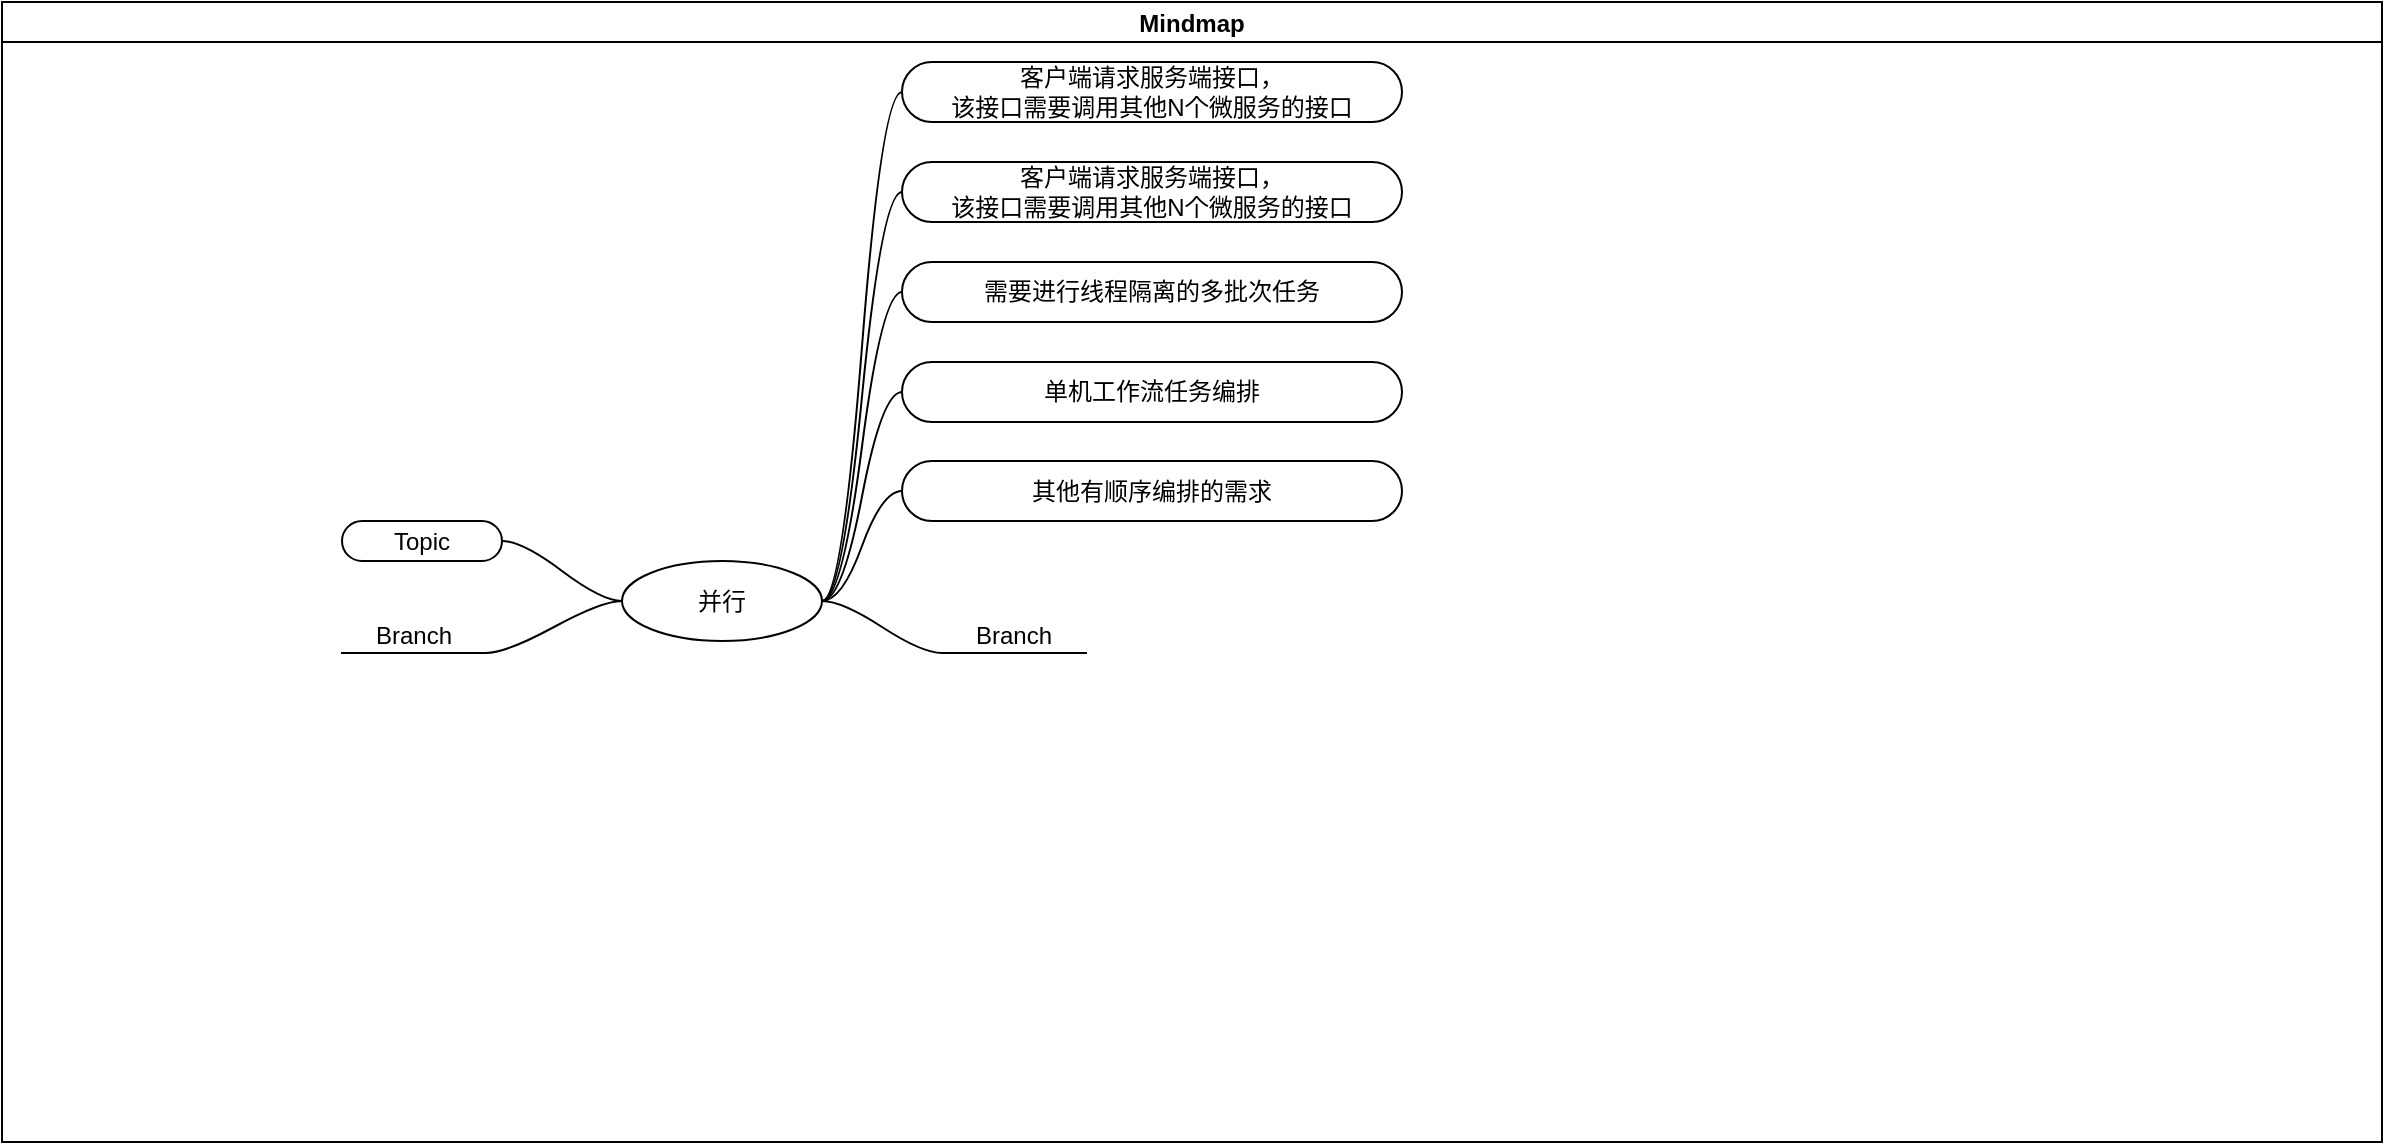 <mxfile version="21.2.9" type="github">
  <diagram name="Page-1" id="1D4Jy_Kzfc-_KQnUi5Pj">
    <mxGraphModel dx="1434" dy="764" grid="1" gridSize="10" guides="1" tooltips="1" connect="1" arrows="1" fold="1" page="1" pageScale="1" pageWidth="827" pageHeight="1169" math="0" shadow="0">
      <root>
        <mxCell id="0" />
        <mxCell id="1" parent="0" />
        <mxCell id="olrDs6UU_9o6FzXW2mun-1" value="Mindmap" style="swimlane;startSize=20;horizontal=1;containerType=tree;" parent="1" vertex="1">
          <mxGeometry x="60" y="170" width="1190" height="570" as="geometry" />
        </mxCell>
        <mxCell id="olrDs6UU_9o6FzXW2mun-2" value="" style="edgeStyle=entityRelationEdgeStyle;startArrow=none;endArrow=none;segment=10;curved=1;sourcePerimeterSpacing=0;targetPerimeterSpacing=0;rounded=0;" parent="olrDs6UU_9o6FzXW2mun-1" source="olrDs6UU_9o6FzXW2mun-6" target="olrDs6UU_9o6FzXW2mun-7" edge="1">
          <mxGeometry relative="1" as="geometry" />
        </mxCell>
        <mxCell id="olrDs6UU_9o6FzXW2mun-3" value="" style="edgeStyle=entityRelationEdgeStyle;startArrow=none;endArrow=none;segment=10;curved=1;sourcePerimeterSpacing=0;targetPerimeterSpacing=0;rounded=0;" parent="olrDs6UU_9o6FzXW2mun-1" source="olrDs6UU_9o6FzXW2mun-6" target="olrDs6UU_9o6FzXW2mun-8" edge="1">
          <mxGeometry relative="1" as="geometry" />
        </mxCell>
        <mxCell id="olrDs6UU_9o6FzXW2mun-4" value="" style="edgeStyle=entityRelationEdgeStyle;startArrow=none;endArrow=none;segment=10;curved=1;sourcePerimeterSpacing=0;targetPerimeterSpacing=0;rounded=0;" parent="olrDs6UU_9o6FzXW2mun-1" source="olrDs6UU_9o6FzXW2mun-6" target="olrDs6UU_9o6FzXW2mun-9" edge="1">
          <mxGeometry relative="1" as="geometry" />
        </mxCell>
        <mxCell id="olrDs6UU_9o6FzXW2mun-5" value="" style="edgeStyle=entityRelationEdgeStyle;startArrow=none;endArrow=none;segment=10;curved=1;sourcePerimeterSpacing=0;targetPerimeterSpacing=0;rounded=0;" parent="olrDs6UU_9o6FzXW2mun-1" source="olrDs6UU_9o6FzXW2mun-6" target="olrDs6UU_9o6FzXW2mun-10" edge="1">
          <mxGeometry relative="1" as="geometry" />
        </mxCell>
        <mxCell id="olrDs6UU_9o6FzXW2mun-6" value="并行" style="ellipse;whiteSpace=wrap;html=1;align=center;treeFolding=1;treeMoving=1;newEdgeStyle={&quot;edgeStyle&quot;:&quot;entityRelationEdgeStyle&quot;,&quot;startArrow&quot;:&quot;none&quot;,&quot;endArrow&quot;:&quot;none&quot;,&quot;segment&quot;:10,&quot;curved&quot;:1,&quot;sourcePerimeterSpacing&quot;:0,&quot;targetPerimeterSpacing&quot;:0};" parent="olrDs6UU_9o6FzXW2mun-1" vertex="1">
          <mxGeometry x="310" y="279.5" width="100" height="40" as="geometry" />
        </mxCell>
        <mxCell id="olrDs6UU_9o6FzXW2mun-7" value="客户端请求服务端接口，&lt;br&gt;该接口需要调用其他N个微服务的接口" style="whiteSpace=wrap;html=1;rounded=1;arcSize=50;align=center;verticalAlign=middle;strokeWidth=1;autosize=1;spacing=4;treeFolding=1;treeMoving=1;newEdgeStyle={&quot;edgeStyle&quot;:&quot;entityRelationEdgeStyle&quot;,&quot;startArrow&quot;:&quot;none&quot;,&quot;endArrow&quot;:&quot;none&quot;,&quot;segment&quot;:10,&quot;curved&quot;:1,&quot;sourcePerimeterSpacing&quot;:0,&quot;targetPerimeterSpacing&quot;:0};" parent="olrDs6UU_9o6FzXW2mun-1" vertex="1">
          <mxGeometry x="450" y="30" width="250" height="30" as="geometry" />
        </mxCell>
        <mxCell id="olrDs6UU_9o6FzXW2mun-8" value="Branch" style="whiteSpace=wrap;html=1;shape=partialRectangle;top=0;left=0;bottom=1;right=0;points=[[0,1],[1,1]];fillColor=none;align=center;verticalAlign=bottom;routingCenterY=0.5;snapToPoint=1;autosize=1;treeFolding=1;treeMoving=1;newEdgeStyle={&quot;edgeStyle&quot;:&quot;entityRelationEdgeStyle&quot;,&quot;startArrow&quot;:&quot;none&quot;,&quot;endArrow&quot;:&quot;none&quot;,&quot;segment&quot;:10,&quot;curved&quot;:1,&quot;sourcePerimeterSpacing&quot;:0,&quot;targetPerimeterSpacing&quot;:0};" parent="olrDs6UU_9o6FzXW2mun-1" vertex="1">
          <mxGeometry x="470" y="299.5" width="72" height="26" as="geometry" />
        </mxCell>
        <mxCell id="olrDs6UU_9o6FzXW2mun-9" value="Topic" style="whiteSpace=wrap;html=1;rounded=1;arcSize=50;align=center;verticalAlign=middle;strokeWidth=1;autosize=1;spacing=4;treeFolding=1;treeMoving=1;newEdgeStyle={&quot;edgeStyle&quot;:&quot;entityRelationEdgeStyle&quot;,&quot;startArrow&quot;:&quot;none&quot;,&quot;endArrow&quot;:&quot;none&quot;,&quot;segment&quot;:10,&quot;curved&quot;:1,&quot;sourcePerimeterSpacing&quot;:0,&quot;targetPerimeterSpacing&quot;:0};" parent="olrDs6UU_9o6FzXW2mun-1" vertex="1">
          <mxGeometry x="170" y="259.5" width="80" height="20" as="geometry" />
        </mxCell>
        <mxCell id="olrDs6UU_9o6FzXW2mun-10" value="Branch" style="whiteSpace=wrap;html=1;shape=partialRectangle;top=0;left=0;bottom=1;right=0;points=[[0,1],[1,1]];fillColor=none;align=center;verticalAlign=bottom;routingCenterY=0.5;snapToPoint=1;autosize=1;treeFolding=1;treeMoving=1;newEdgeStyle={&quot;edgeStyle&quot;:&quot;entityRelationEdgeStyle&quot;,&quot;startArrow&quot;:&quot;none&quot;,&quot;endArrow&quot;:&quot;none&quot;,&quot;segment&quot;:10,&quot;curved&quot;:1,&quot;sourcePerimeterSpacing&quot;:0,&quot;targetPerimeterSpacing&quot;:0};" parent="olrDs6UU_9o6FzXW2mun-1" vertex="1">
          <mxGeometry x="170" y="299.5" width="72" height="26" as="geometry" />
        </mxCell>
        <mxCell id="XoPoMl_EOouNB3CL7IEo-1" value="" style="edgeStyle=entityRelationEdgeStyle;startArrow=none;endArrow=none;segment=10;curved=1;sourcePerimeterSpacing=0;targetPerimeterSpacing=0;rounded=0;" edge="1" target="XoPoMl_EOouNB3CL7IEo-2" source="olrDs6UU_9o6FzXW2mun-6" parent="olrDs6UU_9o6FzXW2mun-1">
          <mxGeometry relative="1" as="geometry">
            <mxPoint x="470" y="470" as="sourcePoint" />
          </mxGeometry>
        </mxCell>
        <mxCell id="XoPoMl_EOouNB3CL7IEo-2" value="客户端请求服务端接口，&lt;br&gt;该接口需要调用其他N个微服务的接口" style="whiteSpace=wrap;html=1;rounded=1;arcSize=50;align=center;verticalAlign=middle;strokeWidth=1;autosize=1;spacing=4;treeFolding=1;treeMoving=1;newEdgeStyle={&quot;edgeStyle&quot;:&quot;entityRelationEdgeStyle&quot;,&quot;startArrow&quot;:&quot;none&quot;,&quot;endArrow&quot;:&quot;none&quot;,&quot;segment&quot;:10,&quot;curved&quot;:1,&quot;sourcePerimeterSpacing&quot;:0,&quot;targetPerimeterSpacing&quot;:0};" vertex="1" parent="olrDs6UU_9o6FzXW2mun-1">
          <mxGeometry x="450" y="80" width="250" height="30" as="geometry" />
        </mxCell>
        <mxCell id="XoPoMl_EOouNB3CL7IEo-3" value="" style="edgeStyle=entityRelationEdgeStyle;startArrow=none;endArrow=none;segment=10;curved=1;sourcePerimeterSpacing=0;targetPerimeterSpacing=0;rounded=0;" edge="1" target="XoPoMl_EOouNB3CL7IEo-4" source="olrDs6UU_9o6FzXW2mun-6" parent="olrDs6UU_9o6FzXW2mun-1">
          <mxGeometry relative="1" as="geometry">
            <mxPoint x="470" y="470" as="sourcePoint" />
          </mxGeometry>
        </mxCell>
        <mxCell id="XoPoMl_EOouNB3CL7IEo-4" value="需要进行线程隔离的多批次任务" style="whiteSpace=wrap;html=1;rounded=1;arcSize=50;align=center;verticalAlign=middle;strokeWidth=1;autosize=1;spacing=4;treeFolding=1;treeMoving=1;newEdgeStyle={&quot;edgeStyle&quot;:&quot;entityRelationEdgeStyle&quot;,&quot;startArrow&quot;:&quot;none&quot;,&quot;endArrow&quot;:&quot;none&quot;,&quot;segment&quot;:10,&quot;curved&quot;:1,&quot;sourcePerimeterSpacing&quot;:0,&quot;targetPerimeterSpacing&quot;:0};" vertex="1" parent="olrDs6UU_9o6FzXW2mun-1">
          <mxGeometry x="450" y="130" width="250" height="30" as="geometry" />
        </mxCell>
        <mxCell id="XoPoMl_EOouNB3CL7IEo-5" value="" style="edgeStyle=entityRelationEdgeStyle;startArrow=none;endArrow=none;segment=10;curved=1;sourcePerimeterSpacing=0;targetPerimeterSpacing=0;rounded=0;" edge="1" target="XoPoMl_EOouNB3CL7IEo-6" source="olrDs6UU_9o6FzXW2mun-6" parent="olrDs6UU_9o6FzXW2mun-1">
          <mxGeometry relative="1" as="geometry">
            <mxPoint x="470" y="470" as="sourcePoint" />
          </mxGeometry>
        </mxCell>
        <mxCell id="XoPoMl_EOouNB3CL7IEo-6" value="单机工作流任务编排" style="whiteSpace=wrap;html=1;rounded=1;arcSize=50;align=center;verticalAlign=middle;strokeWidth=1;autosize=1;spacing=4;treeFolding=1;treeMoving=1;newEdgeStyle={&quot;edgeStyle&quot;:&quot;entityRelationEdgeStyle&quot;,&quot;startArrow&quot;:&quot;none&quot;,&quot;endArrow&quot;:&quot;none&quot;,&quot;segment&quot;:10,&quot;curved&quot;:1,&quot;sourcePerimeterSpacing&quot;:0,&quot;targetPerimeterSpacing&quot;:0};" vertex="1" parent="olrDs6UU_9o6FzXW2mun-1">
          <mxGeometry x="450" y="180" width="250" height="30" as="geometry" />
        </mxCell>
        <mxCell id="XoPoMl_EOouNB3CL7IEo-7" value="" style="edgeStyle=entityRelationEdgeStyle;startArrow=none;endArrow=none;segment=10;curved=1;sourcePerimeterSpacing=0;targetPerimeterSpacing=0;rounded=0;" edge="1" target="XoPoMl_EOouNB3CL7IEo-8" source="olrDs6UU_9o6FzXW2mun-6" parent="olrDs6UU_9o6FzXW2mun-1">
          <mxGeometry relative="1" as="geometry">
            <mxPoint x="470" y="470" as="sourcePoint" />
          </mxGeometry>
        </mxCell>
        <mxCell id="XoPoMl_EOouNB3CL7IEo-8" value="其他有顺序编排的需求" style="whiteSpace=wrap;html=1;rounded=1;arcSize=50;align=center;verticalAlign=middle;strokeWidth=1;autosize=1;spacing=4;treeFolding=1;treeMoving=1;newEdgeStyle={&quot;edgeStyle&quot;:&quot;entityRelationEdgeStyle&quot;,&quot;startArrow&quot;:&quot;none&quot;,&quot;endArrow&quot;:&quot;none&quot;,&quot;segment&quot;:10,&quot;curved&quot;:1,&quot;sourcePerimeterSpacing&quot;:0,&quot;targetPerimeterSpacing&quot;:0};" vertex="1" parent="olrDs6UU_9o6FzXW2mun-1">
          <mxGeometry x="450" y="229.5" width="250" height="30" as="geometry" />
        </mxCell>
      </root>
    </mxGraphModel>
  </diagram>
</mxfile>
